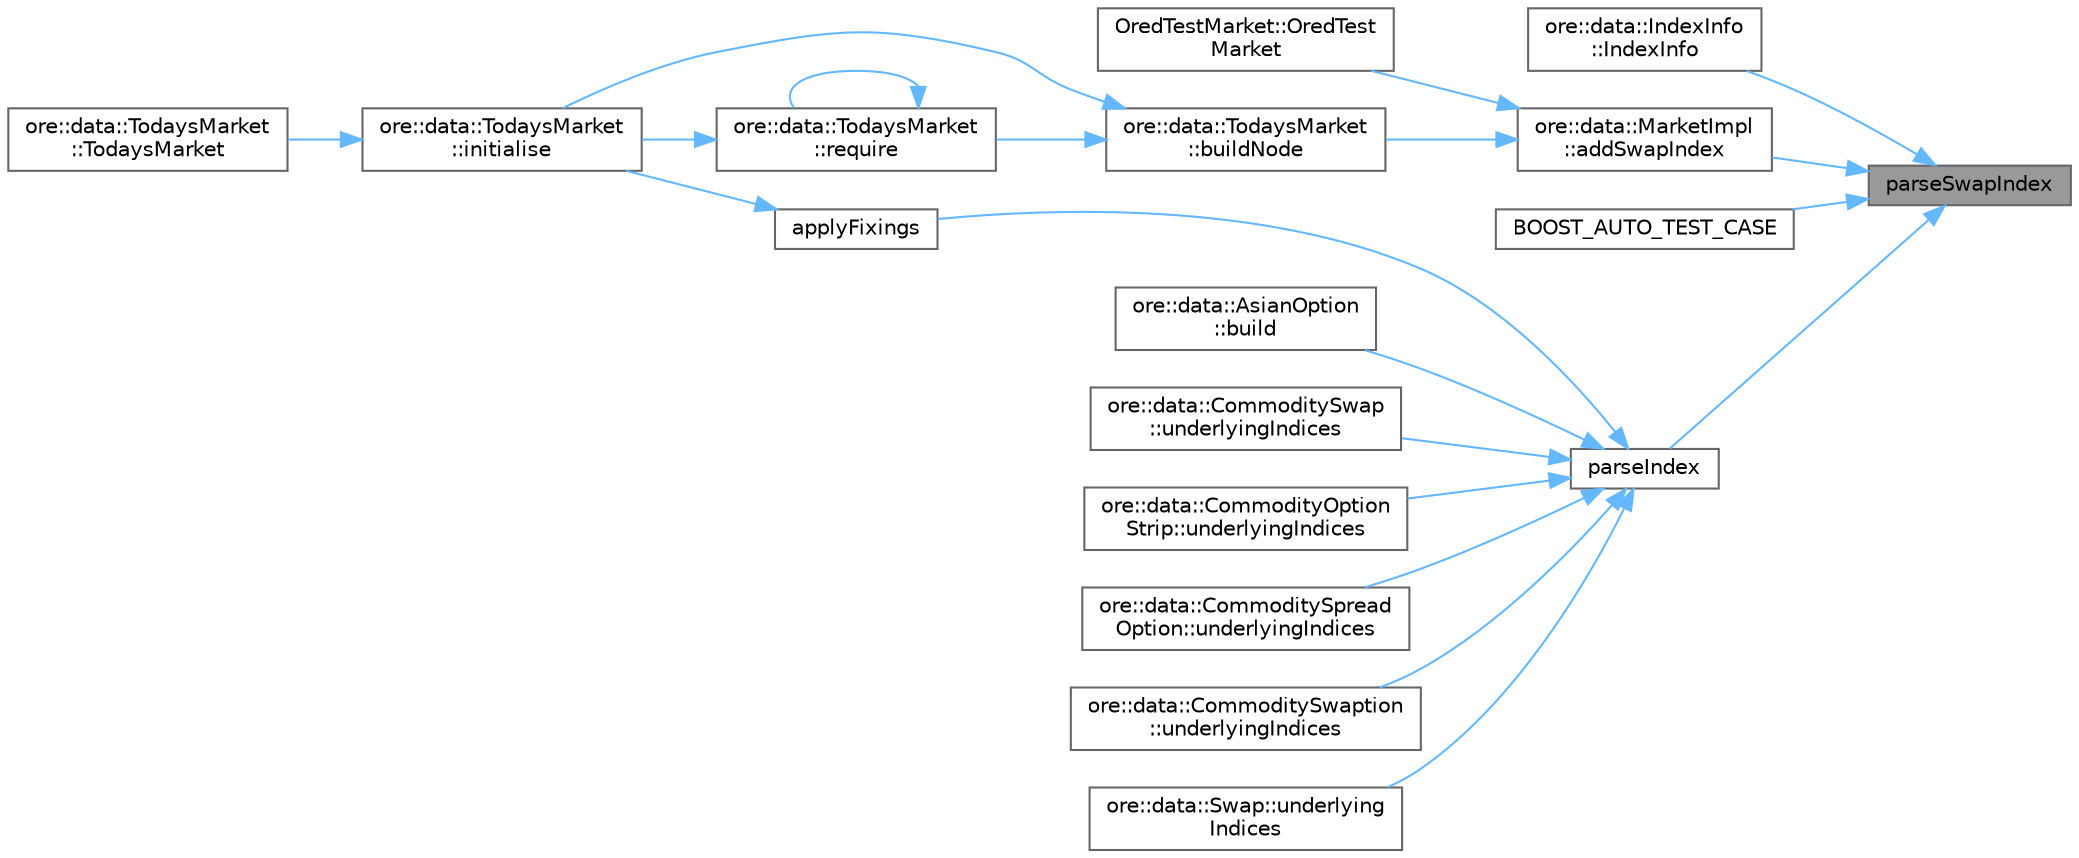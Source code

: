 digraph "parseSwapIndex"
{
 // INTERACTIVE_SVG=YES
 // LATEX_PDF_SIZE
  bgcolor="transparent";
  edge [fontname=Helvetica,fontsize=10,labelfontname=Helvetica,labelfontsize=10];
  node [fontname=Helvetica,fontsize=10,shape=box,height=0.2,width=0.4];
  rankdir="RL";
  Node1 [label="parseSwapIndex",height=0.2,width=0.4,color="gray40", fillcolor="grey60", style="filled", fontcolor="black",tooltip="Convert std::string to QuantLib::SwapIndex."];
  Node1 -> Node2 [dir="back",color="steelblue1",style="solid"];
  Node2 [label="ore::data::IndexInfo\l::IndexInfo",height=0.2,width=0.4,color="grey40", fillcolor="white", style="filled",URL="$classore_1_1data_1_1_index_info.html#a4a4b506377c2c463c36ebd016b62c124",tooltip=" "];
  Node1 -> Node3 [dir="back",color="steelblue1",style="solid"];
  Node3 [label="ore::data::MarketImpl\l::addSwapIndex",height=0.2,width=0.4,color="grey40", fillcolor="white", style="filled",URL="$classore_1_1data_1_1_market_impl.html#af731b404daf72d32a4986990c5190bcc",tooltip="add a swap index to the market"];
  Node3 -> Node4 [dir="back",color="steelblue1",style="solid"];
  Node4 [label="OredTestMarket::OredTest\lMarket",height=0.2,width=0.4,color="grey40", fillcolor="white", style="filled",URL="$class_ored_test_market.html#ab19dad4599472bbfab0270154f542504",tooltip=" "];
  Node3 -> Node5 [dir="back",color="steelblue1",style="solid"];
  Node5 [label="ore::data::TodaysMarket\l::buildNode",height=0.2,width=0.4,color="grey40", fillcolor="white", style="filled",URL="$classore_1_1data_1_1_todays_market.html#ae947670c7306fd552e37a0f140984721",tooltip=" "];
  Node5 -> Node6 [dir="back",color="steelblue1",style="solid"];
  Node6 [label="ore::data::TodaysMarket\l::initialise",height=0.2,width=0.4,color="grey40", fillcolor="white", style="filled",URL="$classore_1_1data_1_1_todays_market.html#a0816e5ec53019bee5353fea5fc006eb1",tooltip=" "];
  Node6 -> Node7 [dir="back",color="steelblue1",style="solid"];
  Node7 [label="ore::data::TodaysMarket\l::TodaysMarket",height=0.2,width=0.4,color="grey40", fillcolor="white", style="filled",URL="$classore_1_1data_1_1_todays_market.html#ad79acb672b27bd7258f228494d94cb32",tooltip="Constructor taking pointers and allowing for a lazy build of the market objects."];
  Node5 -> Node8 [dir="back",color="steelblue1",style="solid"];
  Node8 [label="ore::data::TodaysMarket\l::require",height=0.2,width=0.4,color="grey40", fillcolor="white", style="filled",URL="$classore_1_1data_1_1_todays_market.html#a36416143258c4e4c30bb46935cef9408",tooltip=" "];
  Node8 -> Node6 [dir="back",color="steelblue1",style="solid"];
  Node8 -> Node8 [dir="back",color="steelblue1",style="solid"];
  Node1 -> Node9 [dir="back",color="steelblue1",style="solid"];
  Node9 [label="BOOST_AUTO_TEST_CASE",height=0.2,width=0.4,color="grey40", fillcolor="white", style="filled",URL="$indices_8cpp.html#a0c766871ab46713e7c0f7d75b1f3079f",tooltip=" "];
  Node1 -> Node10 [dir="back",color="steelblue1",style="solid"];
  Node10 [label="parseIndex",height=0.2,width=0.4,color="grey40", fillcolor="white", style="filled",URL="$group__utilities.html#gaa2e4a5db4f69e91149467abc58e85613",tooltip="Convert std::string to QuantLib::Index."];
  Node10 -> Node11 [dir="back",color="steelblue1",style="solid"];
  Node11 [label="applyFixings",height=0.2,width=0.4,color="grey40", fillcolor="white", style="filled",URL="$namespaceore_1_1data.html#afbdabb3acc8c9fd3e013b2d5b9b71660",tooltip="Utility to write a vector of fixings in the QuantLib index manager's fixing history."];
  Node11 -> Node6 [dir="back",color="steelblue1",style="solid"];
  Node10 -> Node12 [dir="back",color="steelblue1",style="solid"];
  Node12 [label="ore::data::AsianOption\l::build",height=0.2,width=0.4,color="grey40", fillcolor="white", style="filled",URL="$classore_1_1data_1_1_asian_option.html#af7b69d5b18d278257927e32b10a23ee6",tooltip="Build QuantLib/QuantExt instrument, link pricing engine."];
  Node10 -> Node13 [dir="back",color="steelblue1",style="solid"];
  Node13 [label="ore::data::CommoditySwap\l::underlyingIndices",height=0.2,width=0.4,color="grey40", fillcolor="white", style="filled",URL="$classore_1_1data_1_1_commodity_swap.html#ad0ab039c4a42b750bf36dbdd6929b34b",tooltip="Add underlying Commodity names."];
  Node10 -> Node14 [dir="back",color="steelblue1",style="solid"];
  Node14 [label="ore::data::CommodityOption\lStrip::underlyingIndices",height=0.2,width=0.4,color="grey40", fillcolor="white", style="filled",URL="$classore_1_1data_1_1_commodity_option_strip.html#a6da7779e38177d8b39cb72df2c538d0f",tooltip="Add underlying Commodity names."];
  Node10 -> Node15 [dir="back",color="steelblue1",style="solid"];
  Node15 [label="ore::data::CommoditySpread\lOption::underlyingIndices",height=0.2,width=0.4,color="grey40", fillcolor="white", style="filled",URL="$classore_1_1data_1_1_commodity_spread_option.html#a6da7779e38177d8b39cb72df2c538d0f",tooltip="Add underlying Commodity names."];
  Node10 -> Node16 [dir="back",color="steelblue1",style="solid"];
  Node16 [label="ore::data::CommoditySwaption\l::underlyingIndices",height=0.2,width=0.4,color="grey40", fillcolor="white", style="filled",URL="$classore_1_1data_1_1_commodity_swaption.html#a5172c779c3cbbd760ae110e62e08bb35",tooltip="Add underlying Commodity names."];
  Node10 -> Node17 [dir="back",color="steelblue1",style="solid"];
  Node17 [label="ore::data::Swap::underlying\lIndices",height=0.2,width=0.4,color="grey40", fillcolor="white", style="filled",URL="$classore_1_1data_1_1_swap.html#a92a7823e84102c31f6fabc6de932e568",tooltip="Add underlying index names."];
}
